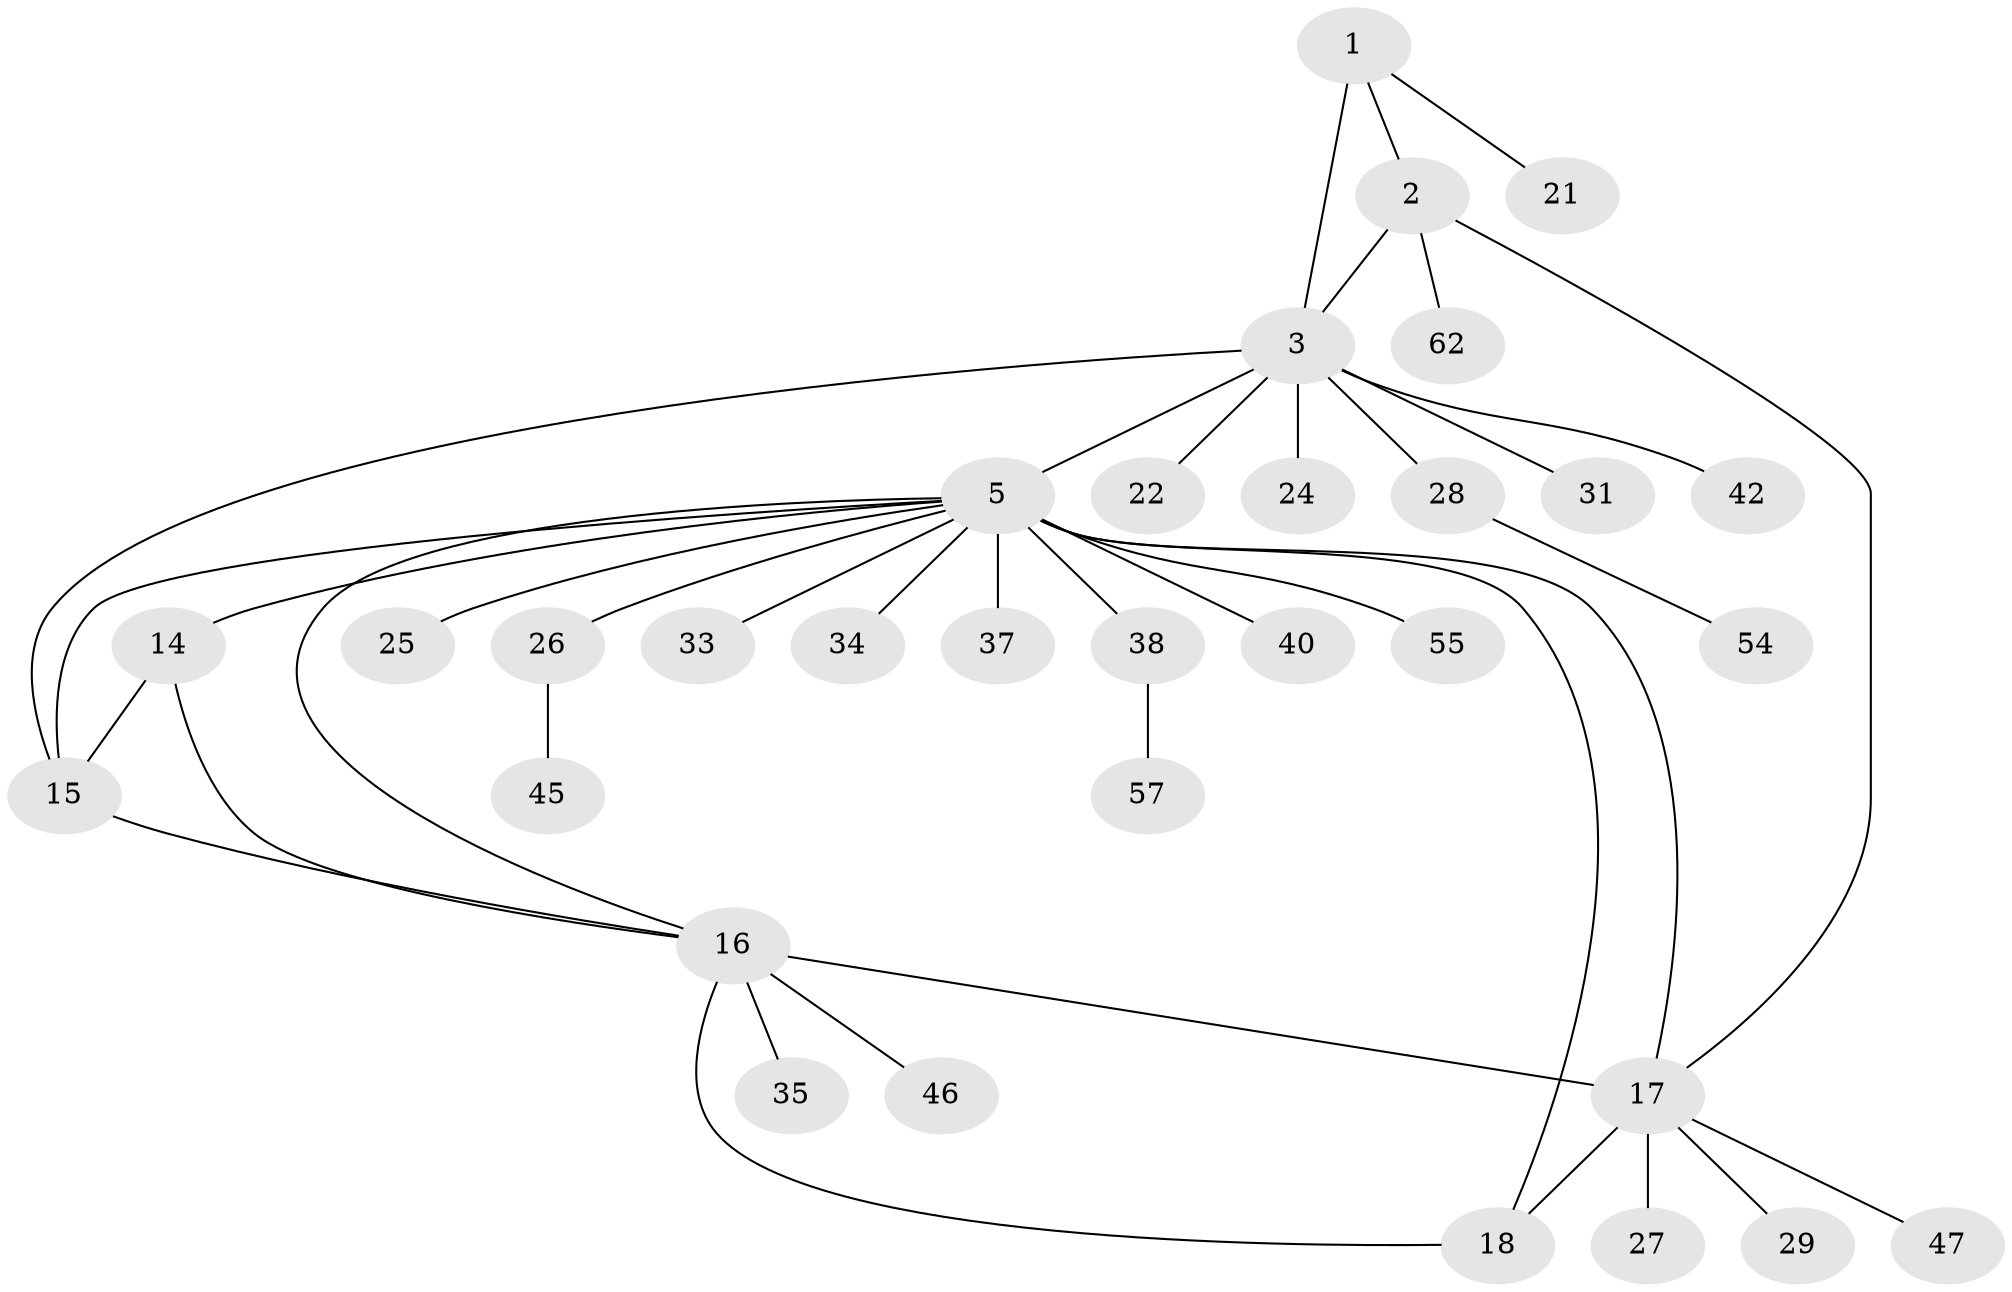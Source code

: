 // original degree distribution, {4: 0.06097560975609756, 6: 0.036585365853658534, 11: 0.024390243902439025, 8: 0.024390243902439025, 9: 0.024390243902439025, 5: 0.04878048780487805, 10: 0.012195121951219513, 7: 0.024390243902439025, 1: 0.6097560975609756, 2: 0.13414634146341464}
// Generated by graph-tools (version 1.1) at 2025/19/03/04/25 18:19:49]
// undirected, 32 vertices, 40 edges
graph export_dot {
graph [start="1"]
  node [color=gray90,style=filled];
  1;
  2 [super="+64"];
  3 [super="+4+65+76+80+53"];
  5 [super="+43+6+7+8"];
  14 [super="+44"];
  15 [super="+56"];
  16 [super="+67+79+19"];
  17 [super="+20+59+73+51"];
  18 [super="+68+69"];
  21;
  22 [super="+74"];
  24;
  25;
  26 [super="+77+82"];
  27;
  28;
  29;
  31;
  33;
  34;
  35;
  37;
  38;
  40;
  42 [super="+72"];
  45;
  46;
  47;
  54;
  55;
  57;
  62;
  1 -- 2;
  1 -- 3 [weight=2];
  1 -- 21;
  2 -- 3 [weight=2];
  2 -- 62;
  2 -- 17;
  3 -- 24;
  3 -- 28;
  3 -- 31;
  3 -- 42;
  3 -- 22;
  3 -- 15;
  3 -- 5 [weight=2];
  5 -- 33;
  5 -- 37;
  5 -- 17 [weight=2];
  5 -- 34;
  5 -- 38;
  5 -- 40;
  5 -- 14;
  5 -- 15;
  5 -- 16;
  5 -- 18;
  5 -- 55;
  5 -- 25;
  5 -- 26;
  14 -- 15;
  14 -- 16;
  15 -- 16;
  16 -- 35;
  16 -- 17 [weight=2];
  16 -- 18;
  16 -- 46;
  17 -- 18 [weight=2];
  17 -- 27;
  17 -- 29;
  17 -- 47;
  26 -- 45;
  28 -- 54;
  38 -- 57;
}
